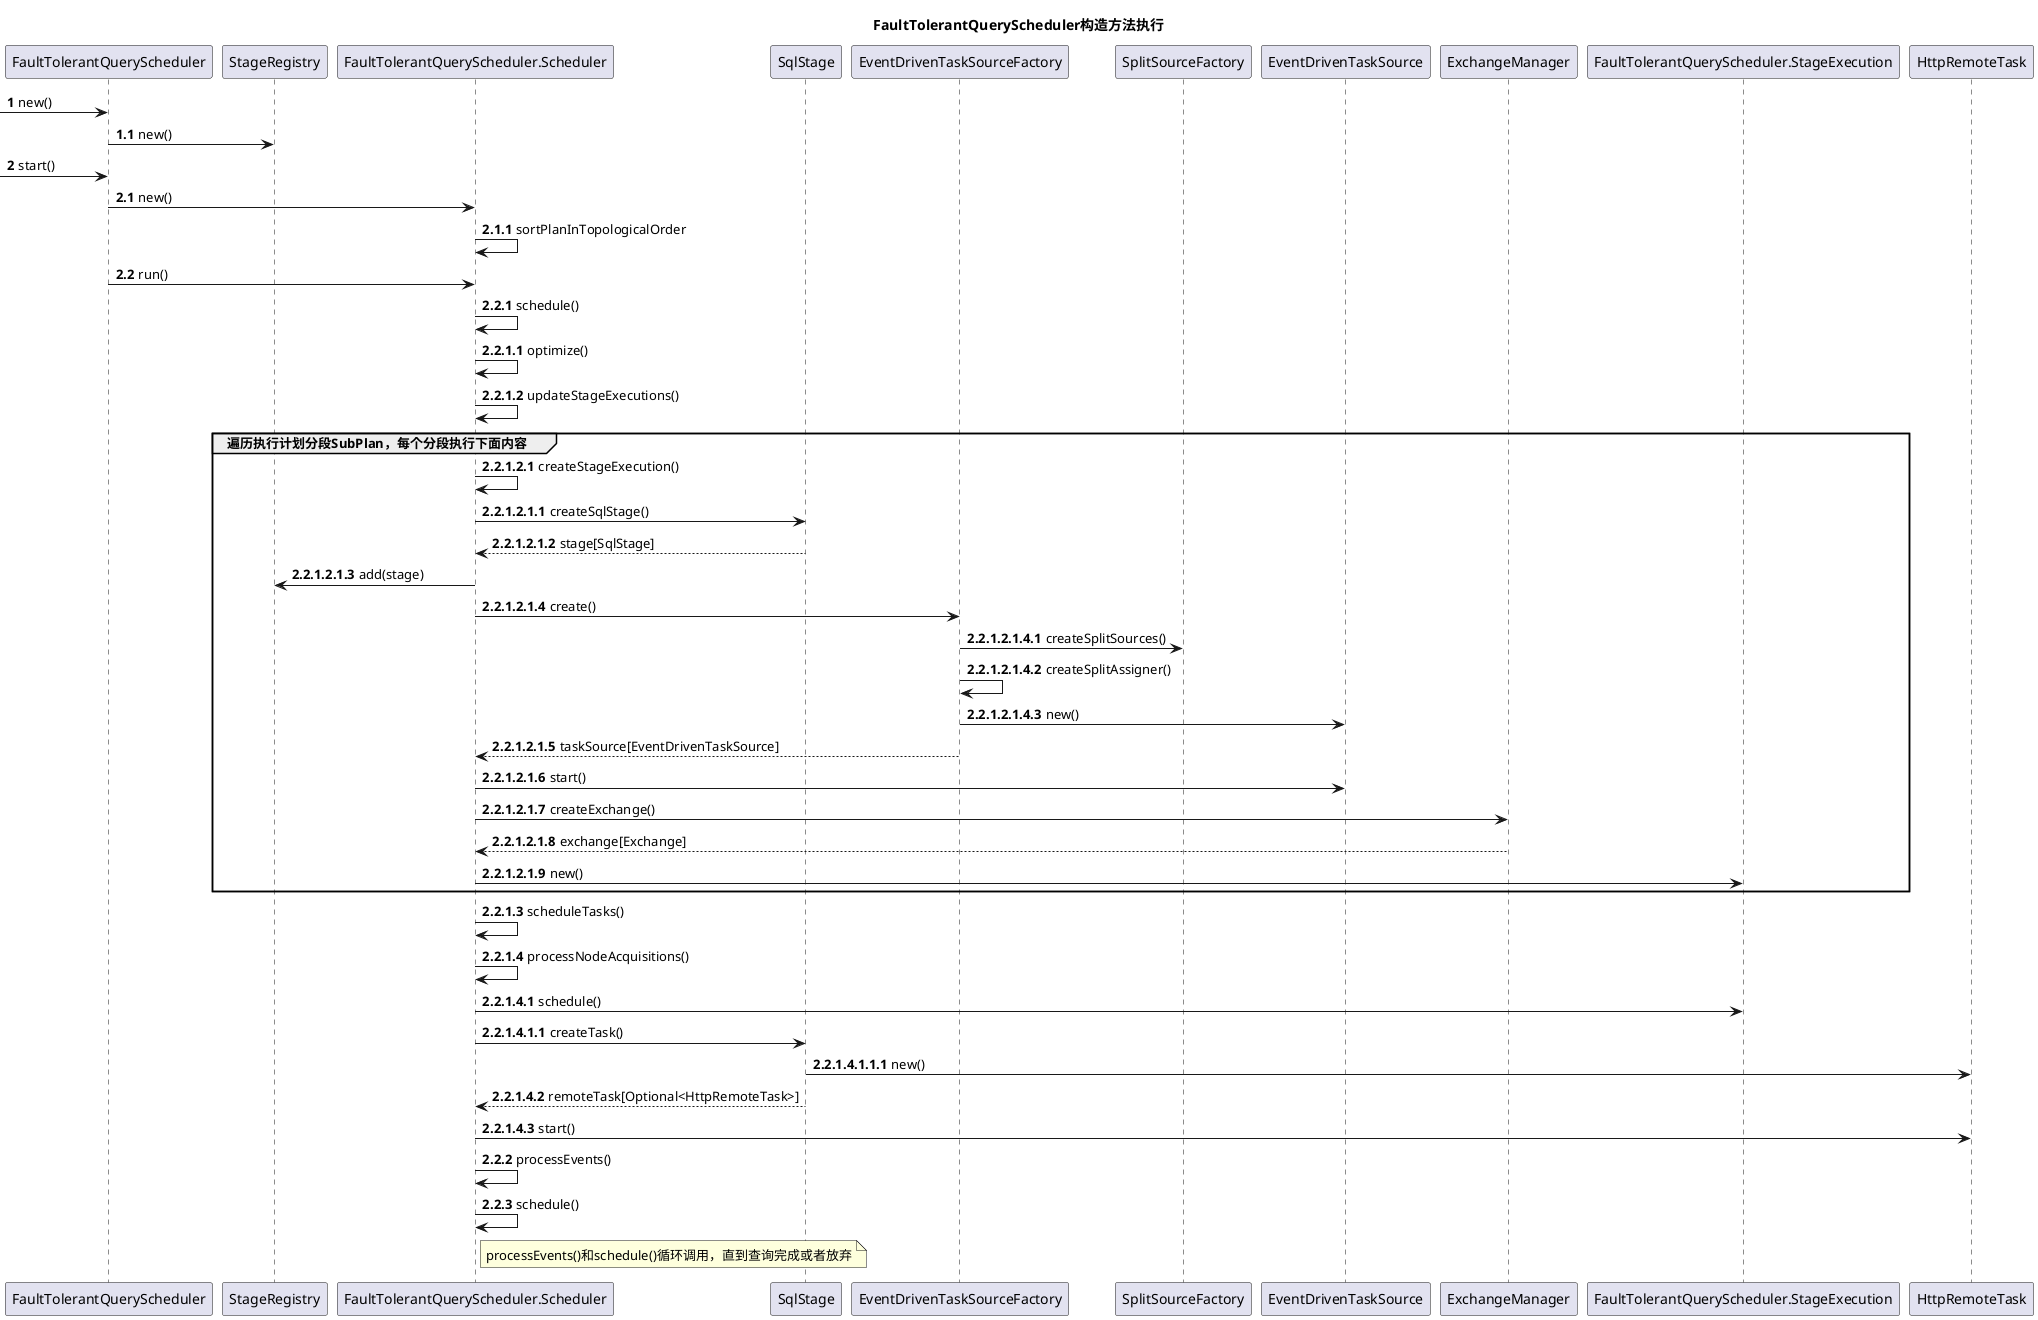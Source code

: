 @startuml
title FaultTolerantQueryScheduler构造方法执行
autonumber
-> FaultTolerantQueryScheduler: new()
autonumber 1.1
FaultTolerantQueryScheduler -> StageRegistry: new()

autonumber 2
-> FaultTolerantQueryScheduler: start()
autonumber 2.1
FaultTolerantQueryScheduler -> FaultTolerantQueryScheduler.Scheduler : new()
autonumber 2.1.1
FaultTolerantQueryScheduler.Scheduler -> FaultTolerantQueryScheduler.Scheduler : sortPlanInTopologicalOrder
autonumber 2.2
FaultTolerantQueryScheduler -> FaultTolerantQueryScheduler.Scheduler : run()
autonumber 2.2.1
FaultTolerantQueryScheduler.Scheduler -> FaultTolerantQueryScheduler.Scheduler : schedule()
autonumber 2.2.1.1
FaultTolerantQueryScheduler.Scheduler -> FaultTolerantQueryScheduler.Scheduler : optimize()
FaultTolerantQueryScheduler.Scheduler -> FaultTolerantQueryScheduler.Scheduler : updateStageExecutions()
autonumber 2.2.1.2.1
group 遍历执行计划分段SubPlan，每个分段执行下面内容
    FaultTolerantQueryScheduler.Scheduler -> FaultTolerantQueryScheduler.Scheduler : createStageExecution()
    autonumber 2.2.1.2.1.1
    FaultTolerantQueryScheduler.Scheduler -> SqlStage : createSqlStage()
    FaultTolerantQueryScheduler.Scheduler <-- SqlStage : stage[SqlStage]
    FaultTolerantQueryScheduler.Scheduler -> StageRegistry : add(stage)
    FaultTolerantQueryScheduler.Scheduler -> EventDrivenTaskSourceFactory : create()
    autonumber 2.2.1.2.1.4.1
    EventDrivenTaskSourceFactory -> SplitSourceFactory : createSplitSources()
    EventDrivenTaskSourceFactory -> EventDrivenTaskSourceFactory : createSplitAssigner()
    EventDrivenTaskSourceFactory -> EventDrivenTaskSource : new()
    autonumber 2.2.1.2.1.5
    EventDrivenTaskSourceFactory --> FaultTolerantQueryScheduler.Scheduler : taskSource[EventDrivenTaskSource]
    FaultTolerantQueryScheduler.Scheduler -> EventDrivenTaskSource : start()
    FaultTolerantQueryScheduler.Scheduler -> ExchangeManager : createExchange()
    FaultTolerantQueryScheduler.Scheduler <-- ExchangeManager : exchange[Exchange]
    FaultTolerantQueryScheduler.Scheduler -> FaultTolerantQueryScheduler.StageExecution : new()
end
autonumber 2.2.1.3
FaultTolerantQueryScheduler.Scheduler -> FaultTolerantQueryScheduler.Scheduler : scheduleTasks()
FaultTolerantQueryScheduler.Scheduler -> FaultTolerantQueryScheduler.Scheduler : processNodeAcquisitions()
autonumber 2.2.1.4.1
FaultTolerantQueryScheduler.Scheduler -> FaultTolerantQueryScheduler.StageExecution : schedule()
autonumber 2.2.1.4.1.1
FaultTolerantQueryScheduler.Scheduler -> SqlStage : createTask()
autonumber 2.2.1.4.1.1.1
SqlStage -> HttpRemoteTask : new()
autonumber 2.2.1.4.2
FaultTolerantQueryScheduler.Scheduler <-- SqlStage : remoteTask[Optional<HttpRemoteTask>]
FaultTolerantQueryScheduler.Scheduler -> HttpRemoteTask : start()
autonumber 2.2.2
FaultTolerantQueryScheduler.Scheduler -> FaultTolerantQueryScheduler.Scheduler : processEvents()
FaultTolerantQueryScheduler.Scheduler -> FaultTolerantQueryScheduler.Scheduler : schedule()
note right of FaultTolerantQueryScheduler.Scheduler
processEvents()和schedule()循环调用，直到查询完成或者放弃
end note
@enduml